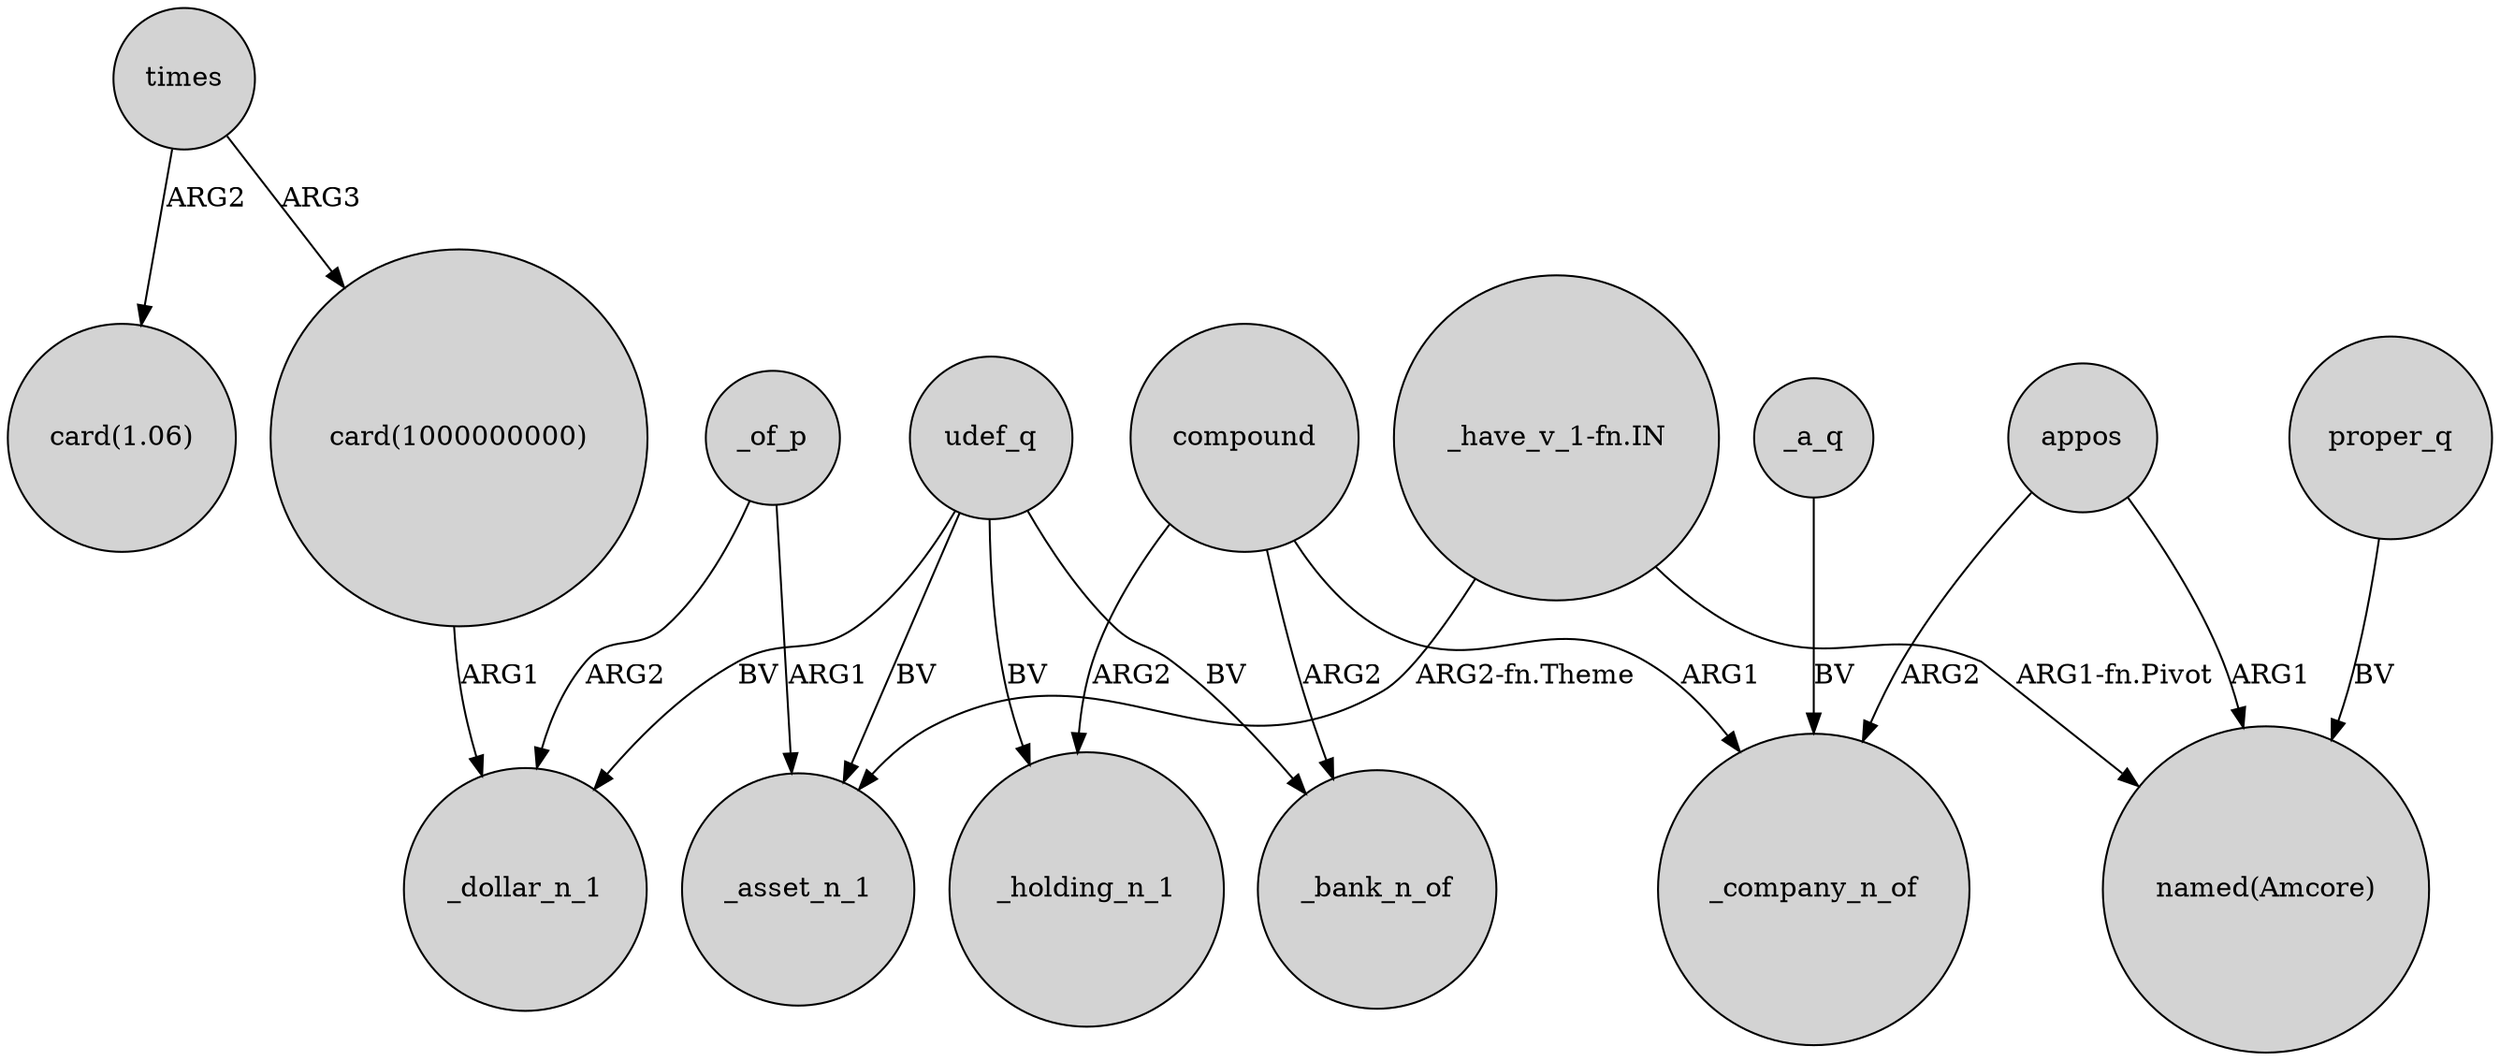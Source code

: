 digraph {
	node [shape=circle style=filled]
	times -> "card(1.06)" [label=ARG2]
	proper_q -> "named(Amcore)" [label=BV]
	compound -> _bank_n_of [label=ARG2]
	udef_q -> _bank_n_of [label=BV]
	compound -> _holding_n_1 [label=ARG2]
	_of_p -> _dollar_n_1 [label=ARG2]
	_of_p -> _asset_n_1 [label=ARG1]
	appos -> _company_n_of [label=ARG2]
	udef_q -> _holding_n_1 [label=BV]
	"_have_v_1-fn.IN" -> "named(Amcore)" [label="ARG1-fn.Pivot"]
	"_have_v_1-fn.IN" -> _asset_n_1 [label="ARG2-fn.Theme"]
	udef_q -> _asset_n_1 [label=BV]
	appos -> "named(Amcore)" [label=ARG1]
	udef_q -> _dollar_n_1 [label=BV]
	"card(1000000000)" -> _dollar_n_1 [label=ARG1]
	times -> "card(1000000000)" [label=ARG3]
	_a_q -> _company_n_of [label=BV]
	compound -> _company_n_of [label=ARG1]
}
